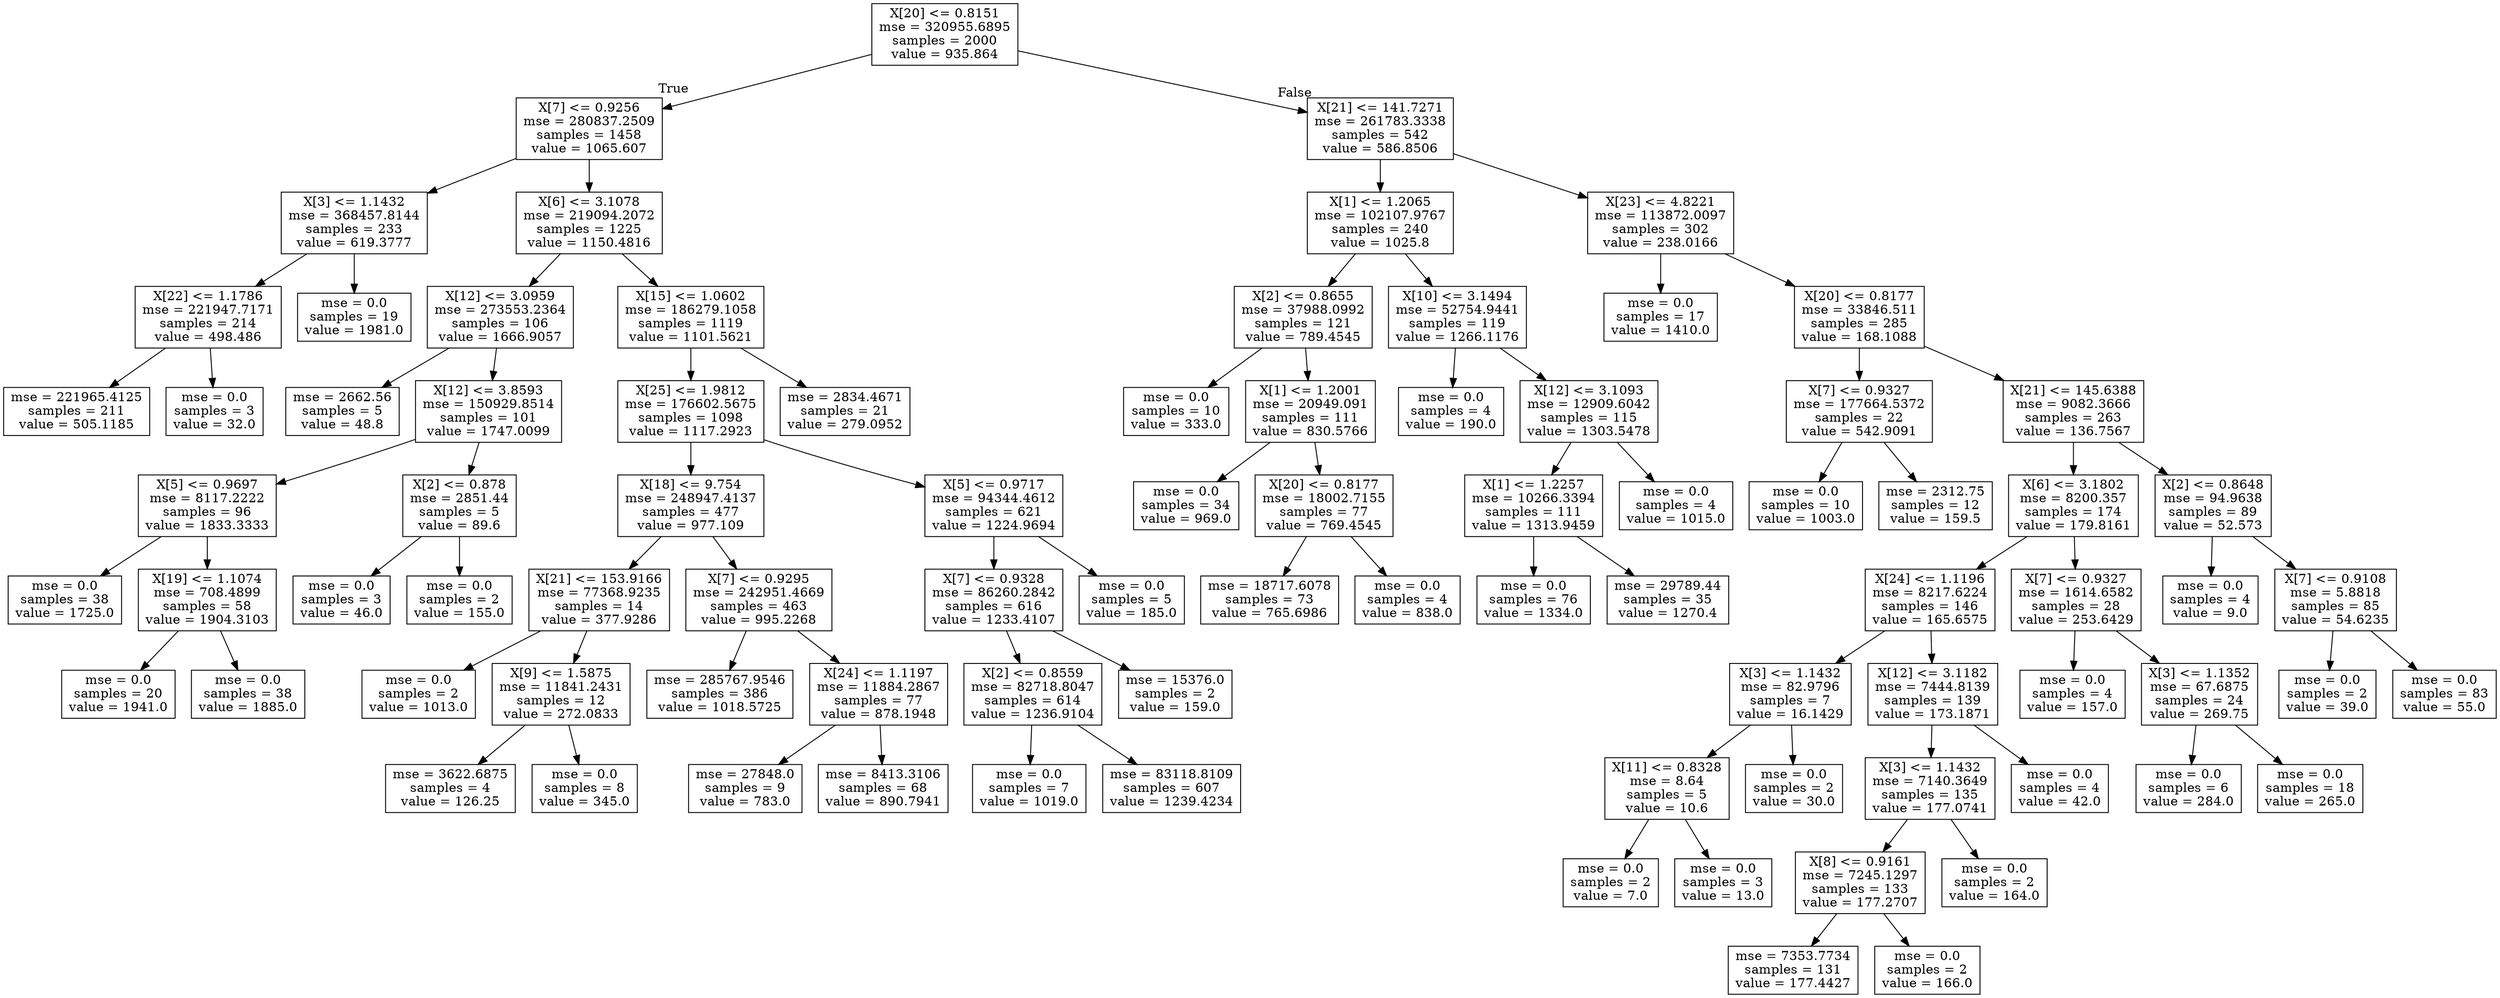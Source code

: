 digraph Tree {
node [shape=box] ;
0 [label="X[20] <= 0.8151\nmse = 320955.6895\nsamples = 2000\nvalue = 935.864"] ;
1 [label="X[7] <= 0.9256\nmse = 280837.2509\nsamples = 1458\nvalue = 1065.607"] ;
0 -> 1 [labeldistance=2.5, labelangle=45, headlabel="True"] ;
2 [label="X[3] <= 1.1432\nmse = 368457.8144\nsamples = 233\nvalue = 619.3777"] ;
1 -> 2 ;
3 [label="X[22] <= 1.1786\nmse = 221947.7171\nsamples = 214\nvalue = 498.486"] ;
2 -> 3 ;
4 [label="mse = 221965.4125\nsamples = 211\nvalue = 505.1185"] ;
3 -> 4 ;
5 [label="mse = 0.0\nsamples = 3\nvalue = 32.0"] ;
3 -> 5 ;
6 [label="mse = 0.0\nsamples = 19\nvalue = 1981.0"] ;
2 -> 6 ;
7 [label="X[6] <= 3.1078\nmse = 219094.2072\nsamples = 1225\nvalue = 1150.4816"] ;
1 -> 7 ;
8 [label="X[12] <= 3.0959\nmse = 273553.2364\nsamples = 106\nvalue = 1666.9057"] ;
7 -> 8 ;
9 [label="mse = 2662.56\nsamples = 5\nvalue = 48.8"] ;
8 -> 9 ;
10 [label="X[12] <= 3.8593\nmse = 150929.8514\nsamples = 101\nvalue = 1747.0099"] ;
8 -> 10 ;
11 [label="X[5] <= 0.9697\nmse = 8117.2222\nsamples = 96\nvalue = 1833.3333"] ;
10 -> 11 ;
12 [label="mse = 0.0\nsamples = 38\nvalue = 1725.0"] ;
11 -> 12 ;
13 [label="X[19] <= 1.1074\nmse = 708.4899\nsamples = 58\nvalue = 1904.3103"] ;
11 -> 13 ;
14 [label="mse = 0.0\nsamples = 20\nvalue = 1941.0"] ;
13 -> 14 ;
15 [label="mse = 0.0\nsamples = 38\nvalue = 1885.0"] ;
13 -> 15 ;
16 [label="X[2] <= 0.878\nmse = 2851.44\nsamples = 5\nvalue = 89.6"] ;
10 -> 16 ;
17 [label="mse = 0.0\nsamples = 3\nvalue = 46.0"] ;
16 -> 17 ;
18 [label="mse = 0.0\nsamples = 2\nvalue = 155.0"] ;
16 -> 18 ;
19 [label="X[15] <= 1.0602\nmse = 186279.1058\nsamples = 1119\nvalue = 1101.5621"] ;
7 -> 19 ;
20 [label="X[25] <= 1.9812\nmse = 176602.5675\nsamples = 1098\nvalue = 1117.2923"] ;
19 -> 20 ;
21 [label="X[18] <= 9.754\nmse = 248947.4137\nsamples = 477\nvalue = 977.109"] ;
20 -> 21 ;
22 [label="X[21] <= 153.9166\nmse = 77368.9235\nsamples = 14\nvalue = 377.9286"] ;
21 -> 22 ;
23 [label="mse = 0.0\nsamples = 2\nvalue = 1013.0"] ;
22 -> 23 ;
24 [label="X[9] <= 1.5875\nmse = 11841.2431\nsamples = 12\nvalue = 272.0833"] ;
22 -> 24 ;
25 [label="mse = 3622.6875\nsamples = 4\nvalue = 126.25"] ;
24 -> 25 ;
26 [label="mse = 0.0\nsamples = 8\nvalue = 345.0"] ;
24 -> 26 ;
27 [label="X[7] <= 0.9295\nmse = 242951.4669\nsamples = 463\nvalue = 995.2268"] ;
21 -> 27 ;
28 [label="mse = 285767.9546\nsamples = 386\nvalue = 1018.5725"] ;
27 -> 28 ;
29 [label="X[24] <= 1.1197\nmse = 11884.2867\nsamples = 77\nvalue = 878.1948"] ;
27 -> 29 ;
30 [label="mse = 27848.0\nsamples = 9\nvalue = 783.0"] ;
29 -> 30 ;
31 [label="mse = 8413.3106\nsamples = 68\nvalue = 890.7941"] ;
29 -> 31 ;
32 [label="X[5] <= 0.9717\nmse = 94344.4612\nsamples = 621\nvalue = 1224.9694"] ;
20 -> 32 ;
33 [label="X[7] <= 0.9328\nmse = 86260.2842\nsamples = 616\nvalue = 1233.4107"] ;
32 -> 33 ;
34 [label="X[2] <= 0.8559\nmse = 82718.8047\nsamples = 614\nvalue = 1236.9104"] ;
33 -> 34 ;
35 [label="mse = 0.0\nsamples = 7\nvalue = 1019.0"] ;
34 -> 35 ;
36 [label="mse = 83118.8109\nsamples = 607\nvalue = 1239.4234"] ;
34 -> 36 ;
37 [label="mse = 15376.0\nsamples = 2\nvalue = 159.0"] ;
33 -> 37 ;
38 [label="mse = 0.0\nsamples = 5\nvalue = 185.0"] ;
32 -> 38 ;
39 [label="mse = 2834.4671\nsamples = 21\nvalue = 279.0952"] ;
19 -> 39 ;
40 [label="X[21] <= 141.7271\nmse = 261783.3338\nsamples = 542\nvalue = 586.8506"] ;
0 -> 40 [labeldistance=2.5, labelangle=-45, headlabel="False"] ;
41 [label="X[1] <= 1.2065\nmse = 102107.9767\nsamples = 240\nvalue = 1025.8"] ;
40 -> 41 ;
42 [label="X[2] <= 0.8655\nmse = 37988.0992\nsamples = 121\nvalue = 789.4545"] ;
41 -> 42 ;
43 [label="mse = 0.0\nsamples = 10\nvalue = 333.0"] ;
42 -> 43 ;
44 [label="X[1] <= 1.2001\nmse = 20949.091\nsamples = 111\nvalue = 830.5766"] ;
42 -> 44 ;
45 [label="mse = 0.0\nsamples = 34\nvalue = 969.0"] ;
44 -> 45 ;
46 [label="X[20] <= 0.8177\nmse = 18002.7155\nsamples = 77\nvalue = 769.4545"] ;
44 -> 46 ;
47 [label="mse = 18717.6078\nsamples = 73\nvalue = 765.6986"] ;
46 -> 47 ;
48 [label="mse = 0.0\nsamples = 4\nvalue = 838.0"] ;
46 -> 48 ;
49 [label="X[10] <= 3.1494\nmse = 52754.9441\nsamples = 119\nvalue = 1266.1176"] ;
41 -> 49 ;
50 [label="mse = 0.0\nsamples = 4\nvalue = 190.0"] ;
49 -> 50 ;
51 [label="X[12] <= 3.1093\nmse = 12909.6042\nsamples = 115\nvalue = 1303.5478"] ;
49 -> 51 ;
52 [label="X[1] <= 1.2257\nmse = 10266.3394\nsamples = 111\nvalue = 1313.9459"] ;
51 -> 52 ;
53 [label="mse = 0.0\nsamples = 76\nvalue = 1334.0"] ;
52 -> 53 ;
54 [label="mse = 29789.44\nsamples = 35\nvalue = 1270.4"] ;
52 -> 54 ;
55 [label="mse = 0.0\nsamples = 4\nvalue = 1015.0"] ;
51 -> 55 ;
56 [label="X[23] <= 4.8221\nmse = 113872.0097\nsamples = 302\nvalue = 238.0166"] ;
40 -> 56 ;
57 [label="mse = 0.0\nsamples = 17\nvalue = 1410.0"] ;
56 -> 57 ;
58 [label="X[20] <= 0.8177\nmse = 33846.511\nsamples = 285\nvalue = 168.1088"] ;
56 -> 58 ;
59 [label="X[7] <= 0.9327\nmse = 177664.5372\nsamples = 22\nvalue = 542.9091"] ;
58 -> 59 ;
60 [label="mse = 0.0\nsamples = 10\nvalue = 1003.0"] ;
59 -> 60 ;
61 [label="mse = 2312.75\nsamples = 12\nvalue = 159.5"] ;
59 -> 61 ;
62 [label="X[21] <= 145.6388\nmse = 9082.3666\nsamples = 263\nvalue = 136.7567"] ;
58 -> 62 ;
63 [label="X[6] <= 3.1802\nmse = 8200.357\nsamples = 174\nvalue = 179.8161"] ;
62 -> 63 ;
64 [label="X[24] <= 1.1196\nmse = 8217.6224\nsamples = 146\nvalue = 165.6575"] ;
63 -> 64 ;
65 [label="X[3] <= 1.1432\nmse = 82.9796\nsamples = 7\nvalue = 16.1429"] ;
64 -> 65 ;
66 [label="X[11] <= 0.8328\nmse = 8.64\nsamples = 5\nvalue = 10.6"] ;
65 -> 66 ;
67 [label="mse = 0.0\nsamples = 2\nvalue = 7.0"] ;
66 -> 67 ;
68 [label="mse = 0.0\nsamples = 3\nvalue = 13.0"] ;
66 -> 68 ;
69 [label="mse = 0.0\nsamples = 2\nvalue = 30.0"] ;
65 -> 69 ;
70 [label="X[12] <= 3.1182\nmse = 7444.8139\nsamples = 139\nvalue = 173.1871"] ;
64 -> 70 ;
71 [label="X[3] <= 1.1432\nmse = 7140.3649\nsamples = 135\nvalue = 177.0741"] ;
70 -> 71 ;
72 [label="X[8] <= 0.9161\nmse = 7245.1297\nsamples = 133\nvalue = 177.2707"] ;
71 -> 72 ;
73 [label="mse = 7353.7734\nsamples = 131\nvalue = 177.4427"] ;
72 -> 73 ;
74 [label="mse = 0.0\nsamples = 2\nvalue = 166.0"] ;
72 -> 74 ;
75 [label="mse = 0.0\nsamples = 2\nvalue = 164.0"] ;
71 -> 75 ;
76 [label="mse = 0.0\nsamples = 4\nvalue = 42.0"] ;
70 -> 76 ;
77 [label="X[7] <= 0.9327\nmse = 1614.6582\nsamples = 28\nvalue = 253.6429"] ;
63 -> 77 ;
78 [label="mse = 0.0\nsamples = 4\nvalue = 157.0"] ;
77 -> 78 ;
79 [label="X[3] <= 1.1352\nmse = 67.6875\nsamples = 24\nvalue = 269.75"] ;
77 -> 79 ;
80 [label="mse = 0.0\nsamples = 6\nvalue = 284.0"] ;
79 -> 80 ;
81 [label="mse = 0.0\nsamples = 18\nvalue = 265.0"] ;
79 -> 81 ;
82 [label="X[2] <= 0.8648\nmse = 94.9638\nsamples = 89\nvalue = 52.573"] ;
62 -> 82 ;
83 [label="mse = 0.0\nsamples = 4\nvalue = 9.0"] ;
82 -> 83 ;
84 [label="X[7] <= 0.9108\nmse = 5.8818\nsamples = 85\nvalue = 54.6235"] ;
82 -> 84 ;
85 [label="mse = 0.0\nsamples = 2\nvalue = 39.0"] ;
84 -> 85 ;
86 [label="mse = 0.0\nsamples = 83\nvalue = 55.0"] ;
84 -> 86 ;
}